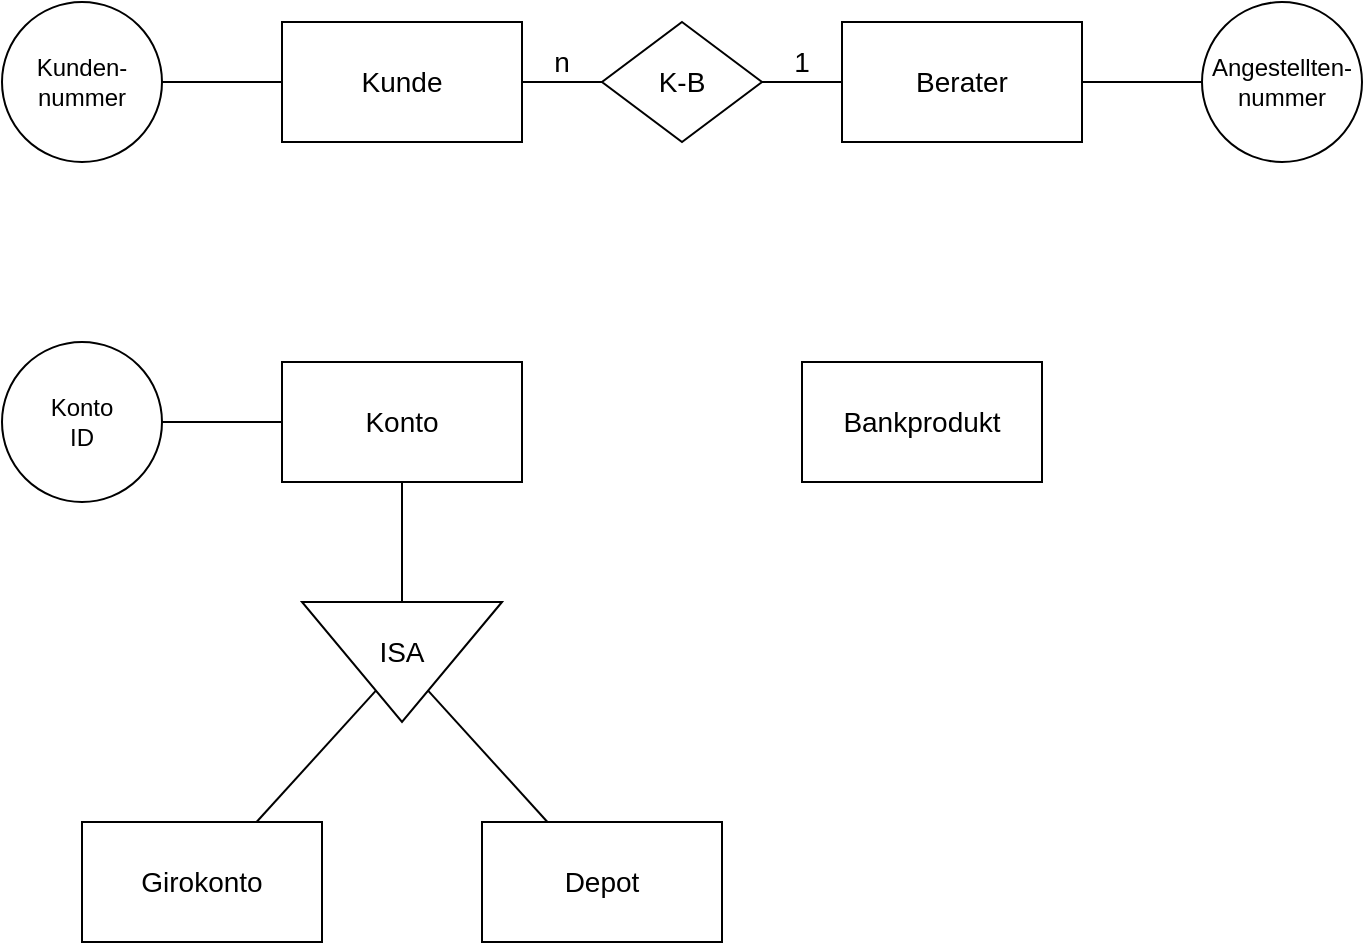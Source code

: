 <mxfile version="24.5.3" type="github">
  <diagram name="Page-1" id="e56a1550-8fbb-45ad-956c-1786394a9013">
    <mxGraphModel dx="1115" dy="600" grid="1" gridSize="10" guides="1" tooltips="1" connect="1" arrows="1" fold="1" page="1" pageScale="1" pageWidth="1100" pageHeight="850" background="none" math="0" shadow="0">
      <root>
        <mxCell id="0" />
        <mxCell id="1" parent="0" />
        <mxCell id="pQFQ0dTqDfRDQ7DIiyZo-3" style="edgeStyle=orthogonalEdgeStyle;rounded=0;orthogonalLoop=1;jettySize=auto;html=1;endArrow=none;endFill=0;" edge="1" parent="1" source="pQFQ0dTqDfRDQ7DIiyZo-1" target="pQFQ0dTqDfRDQ7DIiyZo-2">
          <mxGeometry relative="1" as="geometry" />
        </mxCell>
        <mxCell id="pQFQ0dTqDfRDQ7DIiyZo-1" value="&lt;font style=&quot;font-size: 14px;&quot;&gt;Kunde&lt;/font&gt;" style="rounded=0;whiteSpace=wrap;html=1;" vertex="1" parent="1">
          <mxGeometry x="350" y="210" width="120" height="60" as="geometry" />
        </mxCell>
        <mxCell id="pQFQ0dTqDfRDQ7DIiyZo-2" value="&lt;font style=&quot;font-size: 14px;&quot;&gt;Berater&lt;/font&gt;" style="rounded=0;whiteSpace=wrap;html=1;" vertex="1" parent="1">
          <mxGeometry x="630" y="210" width="120" height="60" as="geometry" />
        </mxCell>
        <mxCell id="pQFQ0dTqDfRDQ7DIiyZo-4" value="1" style="text;html=1;align=center;verticalAlign=middle;whiteSpace=wrap;rounded=0;fontSize=14;" vertex="1" parent="1">
          <mxGeometry x="600" y="220" width="20" height="20" as="geometry" />
        </mxCell>
        <mxCell id="pQFQ0dTqDfRDQ7DIiyZo-5" value="n" style="text;html=1;align=center;verticalAlign=middle;whiteSpace=wrap;rounded=0;fontSize=14;" vertex="1" parent="1">
          <mxGeometry x="480" y="220" width="20" height="20" as="geometry" />
        </mxCell>
        <mxCell id="pQFQ0dTqDfRDQ7DIiyZo-8" value="&lt;font style=&quot;font-size: 14px;&quot;&gt;Bankprodukt&lt;/font&gt;" style="rounded=0;whiteSpace=wrap;html=1;" vertex="1" parent="1">
          <mxGeometry x="610" y="380" width="120" height="60" as="geometry" />
        </mxCell>
        <mxCell id="pQFQ0dTqDfRDQ7DIiyZo-9" value="&lt;font style=&quot;font-size: 14px;&quot;&gt;Konto&lt;/font&gt;" style="rounded=0;whiteSpace=wrap;html=1;" vertex="1" parent="1">
          <mxGeometry x="350" y="380" width="120" height="60" as="geometry" />
        </mxCell>
        <mxCell id="pQFQ0dTqDfRDQ7DIiyZo-14" value="K-B" style="shape=rhombus;perimeter=rhombusPerimeter;whiteSpace=wrap;html=1;align=center;fontSize=14;" vertex="1" parent="1">
          <mxGeometry x="510" y="210" width="80" height="60" as="geometry" />
        </mxCell>
        <mxCell id="pQFQ0dTqDfRDQ7DIiyZo-20" value="" style="group" vertex="1" connectable="0" parent="1">
          <mxGeometry x="360" y="500" width="100" height="60" as="geometry" />
        </mxCell>
        <mxCell id="pQFQ0dTqDfRDQ7DIiyZo-18" value="" style="triangle;whiteSpace=wrap;html=1;rotation=90;" vertex="1" parent="pQFQ0dTqDfRDQ7DIiyZo-20">
          <mxGeometry x="20" y="-20" width="60" height="100" as="geometry" />
        </mxCell>
        <mxCell id="pQFQ0dTqDfRDQ7DIiyZo-19" value="ISA" style="text;html=1;align=center;verticalAlign=middle;whiteSpace=wrap;rounded=0;fontSize=14;" vertex="1" parent="pQFQ0dTqDfRDQ7DIiyZo-20">
          <mxGeometry x="20" y="10" width="60" height="30" as="geometry" />
        </mxCell>
        <mxCell id="pQFQ0dTqDfRDQ7DIiyZo-22" style="edgeStyle=orthogonalEdgeStyle;rounded=0;orthogonalLoop=1;jettySize=auto;html=1;endArrow=none;endFill=0;" edge="1" parent="1" source="pQFQ0dTqDfRDQ7DIiyZo-18" target="pQFQ0dTqDfRDQ7DIiyZo-9">
          <mxGeometry relative="1" as="geometry" />
        </mxCell>
        <mxCell id="pQFQ0dTqDfRDQ7DIiyZo-24" value="&lt;font style=&quot;font-size: 14px;&quot;&gt;Girokonto&lt;/font&gt;" style="rounded=0;whiteSpace=wrap;html=1;" vertex="1" parent="1">
          <mxGeometry x="250" y="610" width="120" height="60" as="geometry" />
        </mxCell>
        <mxCell id="pQFQ0dTqDfRDQ7DIiyZo-25" value="&lt;font style=&quot;font-size: 14px;&quot;&gt;Depot&lt;/font&gt;" style="rounded=0;whiteSpace=wrap;html=1;" vertex="1" parent="1">
          <mxGeometry x="450" y="610" width="120" height="60" as="geometry" />
        </mxCell>
        <mxCell id="pQFQ0dTqDfRDQ7DIiyZo-26" value="" style="endArrow=none;html=1;rounded=0;" edge="1" parent="1" source="pQFQ0dTqDfRDQ7DIiyZo-24" target="pQFQ0dTqDfRDQ7DIiyZo-18">
          <mxGeometry width="50" height="50" relative="1" as="geometry">
            <mxPoint x="690" y="540" as="sourcePoint" />
            <mxPoint x="480" y="540" as="targetPoint" />
          </mxGeometry>
        </mxCell>
        <mxCell id="pQFQ0dTqDfRDQ7DIiyZo-27" value="" style="endArrow=none;html=1;rounded=0;" edge="1" parent="1" source="pQFQ0dTqDfRDQ7DIiyZo-25" target="pQFQ0dTqDfRDQ7DIiyZo-18">
          <mxGeometry width="50" height="50" relative="1" as="geometry">
            <mxPoint x="347" y="620" as="sourcePoint" />
            <mxPoint x="407" y="554" as="targetPoint" />
          </mxGeometry>
        </mxCell>
        <mxCell id="pQFQ0dTqDfRDQ7DIiyZo-31" style="edgeStyle=orthogonalEdgeStyle;rounded=0;orthogonalLoop=1;jettySize=auto;html=1;endArrow=none;endFill=0;" edge="1" parent="1" source="pQFQ0dTqDfRDQ7DIiyZo-28" target="pQFQ0dTqDfRDQ7DIiyZo-1">
          <mxGeometry relative="1" as="geometry" />
        </mxCell>
        <mxCell id="pQFQ0dTqDfRDQ7DIiyZo-28" value="Kunden-nummer" style="ellipse;whiteSpace=wrap;html=1;aspect=fixed;" vertex="1" parent="1">
          <mxGeometry x="210" y="200" width="80" height="80" as="geometry" />
        </mxCell>
        <mxCell id="pQFQ0dTqDfRDQ7DIiyZo-32" style="edgeStyle=orthogonalEdgeStyle;rounded=0;orthogonalLoop=1;jettySize=auto;html=1;endArrow=none;endFill=0;" edge="1" parent="1" source="pQFQ0dTqDfRDQ7DIiyZo-29" target="pQFQ0dTqDfRDQ7DIiyZo-2">
          <mxGeometry relative="1" as="geometry" />
        </mxCell>
        <mxCell id="pQFQ0dTqDfRDQ7DIiyZo-29" value="Angestellten-nummer" style="ellipse;whiteSpace=wrap;html=1;aspect=fixed;" vertex="1" parent="1">
          <mxGeometry x="810" y="200" width="80" height="80" as="geometry" />
        </mxCell>
        <mxCell id="pQFQ0dTqDfRDQ7DIiyZo-34" style="edgeStyle=orthogonalEdgeStyle;rounded=0;orthogonalLoop=1;jettySize=auto;html=1;endArrow=none;endFill=0;" edge="1" parent="1" source="pQFQ0dTqDfRDQ7DIiyZo-33" target="pQFQ0dTqDfRDQ7DIiyZo-9">
          <mxGeometry relative="1" as="geometry" />
        </mxCell>
        <mxCell id="pQFQ0dTqDfRDQ7DIiyZo-33" value="Konto&lt;div&gt;ID&lt;/div&gt;" style="ellipse;whiteSpace=wrap;html=1;aspect=fixed;" vertex="1" parent="1">
          <mxGeometry x="210" y="370" width="80" height="80" as="geometry" />
        </mxCell>
      </root>
    </mxGraphModel>
  </diagram>
</mxfile>
